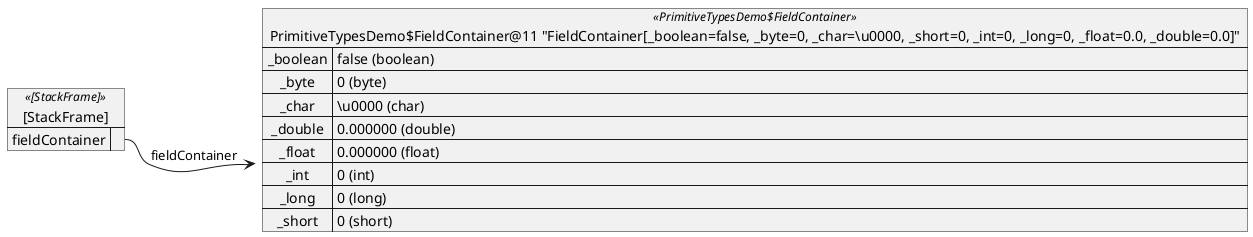 @startuml
map "[StackFrame]" as _0f07b6f2a31cbd2e26428c51e8660b0dffe6e352 <<[StackFrame]>> {
  fieldContainer =>
}
map "PrimitiveTypesDemo$FieldContainer@11 <U+0022>FieldContainer[_boolean=false, _byte=0, _char=\u0000, _short=0, _int=0, _long=0, _float=0.0, _double=0.0]<U+0022>" as _ea0aca3bedbad950e9d8b35c1bab07af352d76c4 <<PrimitiveTypesDemo$FieldContainer>> {
  _boolean => false (boolean)
  _byte => 0 (byte)
  _char => \u0000 (char)
  _double => 0.000000 (double)
  _float => 0.000000 (float)
  _int => 0 (int)
  _long => 0 (long)
  _short => 0 (short)
}
_0f07b6f2a31cbd2e26428c51e8660b0dffe6e352::fieldContainer => _ea0aca3bedbad950e9d8b35c1bab07af352d76c4 : fieldContainer
@enduml
